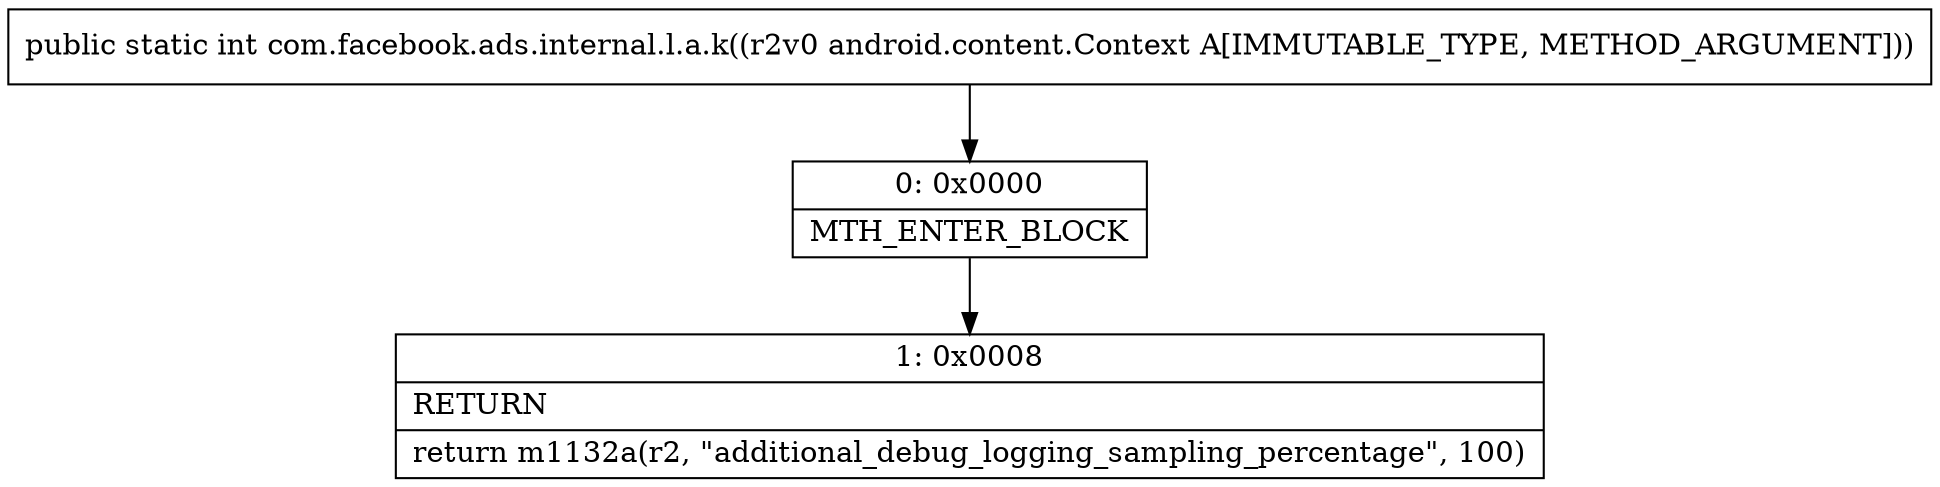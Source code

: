 digraph "CFG forcom.facebook.ads.internal.l.a.k(Landroid\/content\/Context;)I" {
Node_0 [shape=record,label="{0\:\ 0x0000|MTH_ENTER_BLOCK\l}"];
Node_1 [shape=record,label="{1\:\ 0x0008|RETURN\l|return m1132a(r2, \"additional_debug_logging_sampling_percentage\", 100)\l}"];
MethodNode[shape=record,label="{public static int com.facebook.ads.internal.l.a.k((r2v0 android.content.Context A[IMMUTABLE_TYPE, METHOD_ARGUMENT])) }"];
MethodNode -> Node_0;
Node_0 -> Node_1;
}

